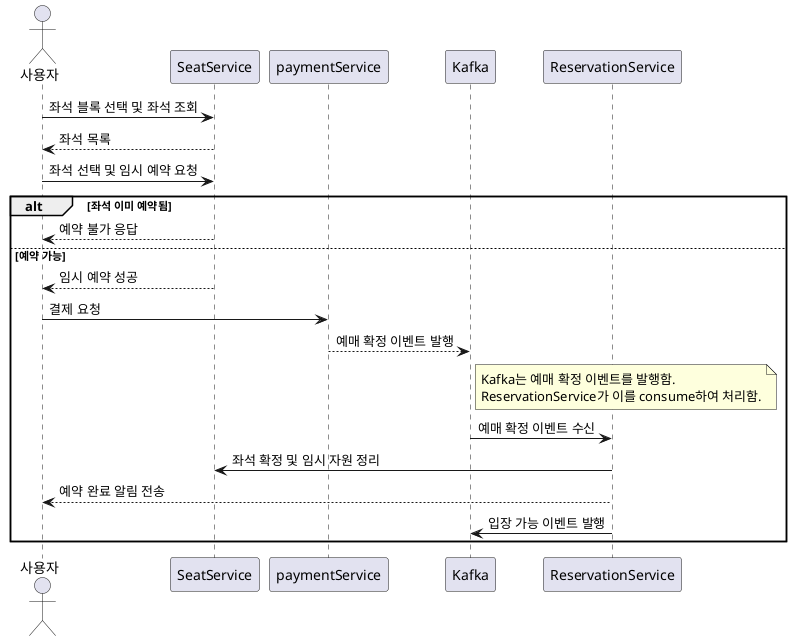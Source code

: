 @startuml
'https://plantuml.com/sequence-diagram

actor 사용자
participant "SeatService" as seatService
participant "paymentService" as paymentService
participant "Kafka" as kafka
participant "ReservationService" as reservationService

사용자 -> seatService : 좌석 블록 선택 및 좌석 조회
seatService --> 사용자 : 좌석 목록

사용자 -> seatService : 좌석 선택 및 임시 예약 요청

alt 좌석 이미 예약됨
    seatService --> 사용자 : 예약 불가 응답
else 예약 가능
    seatService --> 사용자 : 임시 예약 성공

    사용자 -> paymentService : 결제 요청
    paymentService --> kafka : 예매 확정 이벤트 발행

    note right of kafka
    Kafka는 예매 확정 이벤트를 발행함.
    ReservationService가 이를 consume하여 처리함.
    end note

    reservationService <- kafka : 예매 확정 이벤트 수신
    reservationService -> seatService : 좌석 확정 및 임시 자원 정리
    reservationService --> 사용자 : 예약 완료 알림 전송

    ' 입장 가능자 발생 이벤트 발행
    reservationService -> kafka : 입장 가능 이벤트 발행
end
@enduml
